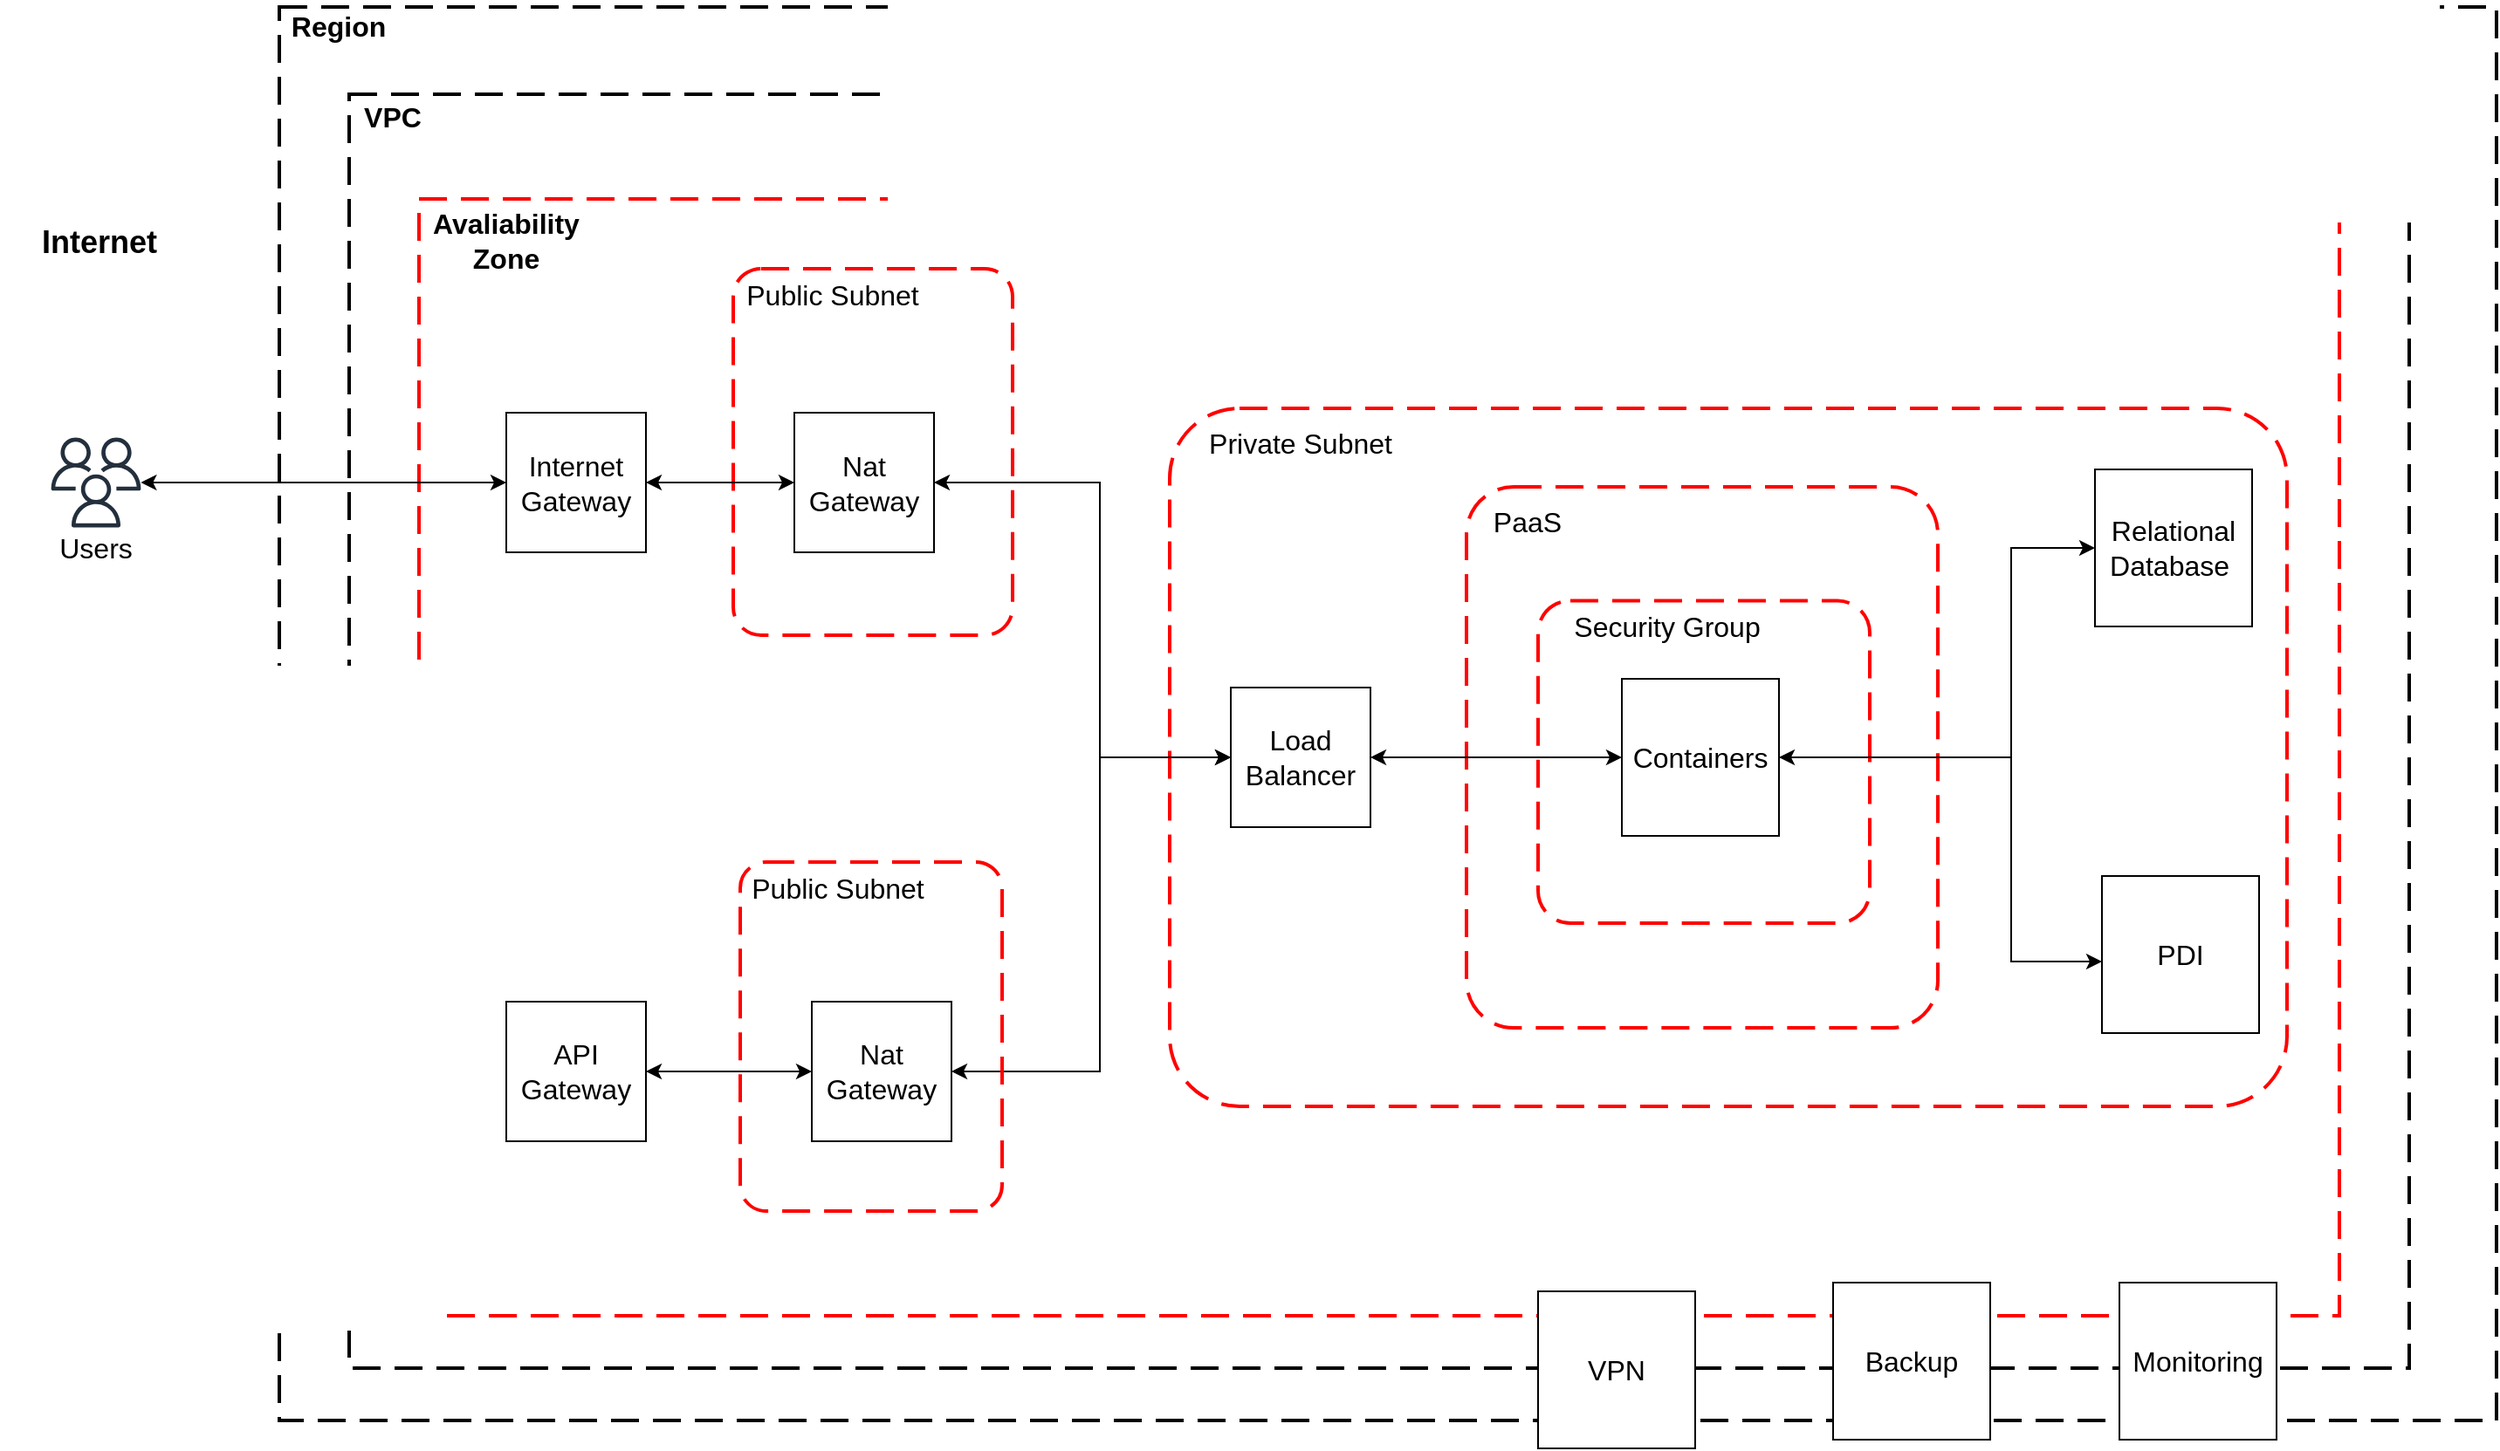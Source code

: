 <mxfile version="20.7.4" type="github" pages="4">
  <diagram id="Ht1M8jgEwFfnCIfOTk4-" name="Arq. Referencia1">
    <mxGraphModel dx="2503" dy="972" grid="0" gridSize="10" guides="1" tooltips="1" connect="1" arrows="1" fold="1" page="0" pageScale="1" pageWidth="827" pageHeight="1169" math="0" shadow="0">
      <root>
        <mxCell id="0" />
        <mxCell id="1" parent="0" />
        <mxCell id="IFJc4WPWvYGwcQhwDc2T-38" value="" style="rounded=0;arcSize=10;dashed=1;strokeColor=#000000;fillColor=none;gradientColor=none;dashPattern=8 4;strokeWidth=2;fontSize=16;" vertex="1" parent="1">
          <mxGeometry x="420" y="230" width="1270" height="810" as="geometry" />
        </mxCell>
        <mxCell id="IFJc4WPWvYGwcQhwDc2T-31" value="" style="rounded=0;arcSize=10;dashed=1;strokeColor=#000000;fillColor=none;gradientColor=none;dashPattern=8 4;strokeWidth=2;fontSize=16;" vertex="1" parent="1">
          <mxGeometry x="460" y="280" width="1180" height="730" as="geometry" />
        </mxCell>
        <mxCell id="IFJc4WPWvYGwcQhwDc2T-37" value="" style="rounded=0;arcSize=10;dashed=1;strokeColor=#ff0000;fillColor=none;gradientColor=none;dashPattern=8 4;strokeWidth=2;fontSize=16;" vertex="1" parent="1">
          <mxGeometry x="500" y="340" width="1100" height="640" as="geometry" />
        </mxCell>
        <mxCell id="IFJc4WPWvYGwcQhwDc2T-15" value="" style="rounded=1;arcSize=10;dashed=1;strokeColor=#ff0000;fillColor=none;gradientColor=none;dashPattern=8 4;strokeWidth=2;fontSize=16;" vertex="1" parent="1">
          <mxGeometry x="930" y="460" width="640" height="400" as="geometry" />
        </mxCell>
        <mxCell id="IFJc4WPWvYGwcQhwDc2T-13" value="" style="rounded=1;arcSize=10;dashed=1;strokeColor=#ff0000;fillColor=none;gradientColor=none;dashPattern=8 4;strokeWidth=2;fontSize=16;" vertex="1" parent="1">
          <mxGeometry x="1100" y="505" width="270" height="310" as="geometry" />
        </mxCell>
        <mxCell id="IFJc4WPWvYGwcQhwDc2T-8" value="" style="rounded=1;arcSize=10;dashed=1;strokeColor=#ff0000;fillColor=none;gradientColor=none;dashPattern=8 4;strokeWidth=2;fontSize=16;" vertex="1" parent="1">
          <mxGeometry x="1141" y="570.25" width="190" height="184.75" as="geometry" />
        </mxCell>
        <mxCell id="IFJc4WPWvYGwcQhwDc2T-3" value="Relational Database&amp;nbsp;" style="whiteSpace=wrap;html=1;aspect=fixed;fontSize=16;" vertex="1" parent="1">
          <mxGeometry x="1460" y="495" width="90" height="90" as="geometry" />
        </mxCell>
        <mxCell id="IFJc4WPWvYGwcQhwDc2T-4" value="PDI" style="whiteSpace=wrap;html=1;aspect=fixed;fontSize=16;" vertex="1" parent="1">
          <mxGeometry x="1464" y="728" width="90" height="90" as="geometry" />
        </mxCell>
        <mxCell id="IFJc4WPWvYGwcQhwDc2T-10" style="edgeStyle=orthogonalEdgeStyle;rounded=0;orthogonalLoop=1;jettySize=auto;html=1;entryX=0;entryY=0.5;entryDx=0;entryDy=0;fontSize=16;" edge="1" parent="1" source="IFJc4WPWvYGwcQhwDc2T-6" target="IFJc4WPWvYGwcQhwDc2T-3">
          <mxGeometry relative="1" as="geometry">
            <Array as="points">
              <mxPoint x="1412" y="660" />
              <mxPoint x="1412" y="540" />
            </Array>
          </mxGeometry>
        </mxCell>
        <mxCell id="IFJc4WPWvYGwcQhwDc2T-11" style="edgeStyle=orthogonalEdgeStyle;rounded=0;orthogonalLoop=1;jettySize=auto;html=1;fontSize=16;startArrow=classic;startFill=1;endArrow=classic;endFill=1;" edge="1" parent="1" source="IFJc4WPWvYGwcQhwDc2T-6" target="IFJc4WPWvYGwcQhwDc2T-4">
          <mxGeometry relative="1" as="geometry">
            <Array as="points">
              <mxPoint x="1412" y="660" />
              <mxPoint x="1412" y="777" />
            </Array>
          </mxGeometry>
        </mxCell>
        <mxCell id="IFJc4WPWvYGwcQhwDc2T-6" value="Containers" style="whiteSpace=wrap;html=1;aspect=fixed;fontSize=16;" vertex="1" parent="1">
          <mxGeometry x="1189" y="615" width="90" height="90" as="geometry" />
        </mxCell>
        <mxCell id="IFJc4WPWvYGwcQhwDc2T-20" style="edgeStyle=orthogonalEdgeStyle;rounded=0;orthogonalLoop=1;jettySize=auto;html=1;entryX=0;entryY=0.5;entryDx=0;entryDy=0;fontSize=16;startArrow=classic;startFill=1;" edge="1" parent="1" source="IFJc4WPWvYGwcQhwDc2T-7" target="IFJc4WPWvYGwcQhwDc2T-6">
          <mxGeometry relative="1" as="geometry" />
        </mxCell>
        <mxCell id="IFJc4WPWvYGwcQhwDc2T-26" style="edgeStyle=orthogonalEdgeStyle;rounded=0;orthogonalLoop=1;jettySize=auto;html=1;entryX=1;entryY=0.5;entryDx=0;entryDy=0;fontSize=16;startArrow=classic;startFill=1;endArrow=classic;endFill=1;" edge="1" parent="1" source="IFJc4WPWvYGwcQhwDc2T-7" target="IFJc4WPWvYGwcQhwDc2T-25">
          <mxGeometry relative="1" as="geometry">
            <Array as="points">
              <mxPoint x="890" y="660" />
              <mxPoint x="890" y="503" />
            </Array>
          </mxGeometry>
        </mxCell>
        <mxCell id="IFJc4WPWvYGwcQhwDc2T-42" style="edgeStyle=orthogonalEdgeStyle;rounded=0;orthogonalLoop=1;jettySize=auto;html=1;entryX=1;entryY=0.5;entryDx=0;entryDy=0;strokeWidth=1;fontSize=16;startArrow=classic;startFill=1;endArrow=classic;endFill=1;" edge="1" parent="1" source="IFJc4WPWvYGwcQhwDc2T-7" target="IFJc4WPWvYGwcQhwDc2T-19">
          <mxGeometry relative="1" as="geometry">
            <Array as="points">
              <mxPoint x="890" y="660" />
              <mxPoint x="890" y="840" />
            </Array>
          </mxGeometry>
        </mxCell>
        <mxCell id="IFJc4WPWvYGwcQhwDc2T-7" value="Load Balancer" style="whiteSpace=wrap;html=1;aspect=fixed;fontSize=16;" vertex="1" parent="1">
          <mxGeometry x="965" y="620" width="80" height="80" as="geometry" />
        </mxCell>
        <mxCell id="IFJc4WPWvYGwcQhwDc2T-9" value="Security Group" style="text;html=1;strokeColor=none;fillColor=none;align=center;verticalAlign=middle;whiteSpace=wrap;rounded=0;fontSize=16;" vertex="1" parent="1">
          <mxGeometry x="1160" y="570.25" width="110" height="30" as="geometry" />
        </mxCell>
        <mxCell id="IFJc4WPWvYGwcQhwDc2T-14" value="PaaS" style="text;html=1;strokeColor=none;fillColor=none;align=center;verticalAlign=middle;whiteSpace=wrap;rounded=0;fontSize=16;" vertex="1" parent="1">
          <mxGeometry x="1080" y="510.25" width="110" height="30" as="geometry" />
        </mxCell>
        <mxCell id="IFJc4WPWvYGwcQhwDc2T-16" value="Private Subnet" style="text;html=1;strokeColor=none;fillColor=none;align=center;verticalAlign=middle;whiteSpace=wrap;rounded=0;fontSize=16;" vertex="1" parent="1">
          <mxGeometry x="950" y="465" width="110" height="30" as="geometry" />
        </mxCell>
        <mxCell id="IFJc4WPWvYGwcQhwDc2T-17" value="" style="rounded=1;arcSize=10;dashed=1;strokeColor=#ff0000;fillColor=none;gradientColor=none;dashPattern=8 4;strokeWidth=2;fontSize=16;" vertex="1" parent="1">
          <mxGeometry x="684" y="720" width="150" height="200" as="geometry" />
        </mxCell>
        <mxCell id="IFJc4WPWvYGwcQhwDc2T-18" value="Public Subnet" style="text;html=1;strokeColor=none;fillColor=none;align=center;verticalAlign=middle;whiteSpace=wrap;rounded=0;fontSize=16;" vertex="1" parent="1">
          <mxGeometry x="685" y="720" width="110" height="30" as="geometry" />
        </mxCell>
        <mxCell id="IFJc4WPWvYGwcQhwDc2T-22" style="edgeStyle=orthogonalEdgeStyle;rounded=0;orthogonalLoop=1;jettySize=auto;html=1;fontSize=16;endArrow=classic;endFill=1;startArrow=classic;startFill=1;" edge="1" parent="1" source="IFJc4WPWvYGwcQhwDc2T-19" target="IFJc4WPWvYGwcQhwDc2T-21">
          <mxGeometry relative="1" as="geometry" />
        </mxCell>
        <mxCell id="IFJc4WPWvYGwcQhwDc2T-19" value="Nat Gateway" style="whiteSpace=wrap;html=1;aspect=fixed;fontSize=16;" vertex="1" parent="1">
          <mxGeometry x="725" y="800" width="80" height="80" as="geometry" />
        </mxCell>
        <mxCell id="IFJc4WPWvYGwcQhwDc2T-21" value="API Gateway" style="whiteSpace=wrap;html=1;aspect=fixed;fontSize=16;" vertex="1" parent="1">
          <mxGeometry x="550" y="800" width="80" height="80" as="geometry" />
        </mxCell>
        <mxCell id="IFJc4WPWvYGwcQhwDc2T-23" value="" style="rounded=1;arcSize=10;dashed=1;strokeColor=#ff0000;fillColor=none;gradientColor=none;dashPattern=8 4;strokeWidth=2;fontSize=16;" vertex="1" parent="1">
          <mxGeometry x="680" y="380" width="160" height="210" as="geometry" />
        </mxCell>
        <mxCell id="IFJc4WPWvYGwcQhwDc2T-24" value="Public Subnet" style="text;html=1;strokeColor=none;fillColor=none;align=center;verticalAlign=middle;whiteSpace=wrap;rounded=0;fontSize=16;" vertex="1" parent="1">
          <mxGeometry x="682" y="380" width="110" height="30" as="geometry" />
        </mxCell>
        <mxCell id="IFJc4WPWvYGwcQhwDc2T-25" value="Nat Gateway" style="whiteSpace=wrap;html=1;aspect=fixed;fontSize=16;" vertex="1" parent="1">
          <mxGeometry x="715" y="462.5" width="80" height="80" as="geometry" />
        </mxCell>
        <mxCell id="IFJc4WPWvYGwcQhwDc2T-41" style="edgeStyle=orthogonalEdgeStyle;rounded=0;orthogonalLoop=1;jettySize=auto;html=1;strokeWidth=1;fontSize=16;startArrow=classic;startFill=1;endArrow=classic;endFill=1;" edge="1" parent="1" source="IFJc4WPWvYGwcQhwDc2T-30" target="IFJc4WPWvYGwcQhwDc2T-25">
          <mxGeometry relative="1" as="geometry" />
        </mxCell>
        <mxCell id="IFJc4WPWvYGwcQhwDc2T-44" style="edgeStyle=orthogonalEdgeStyle;rounded=0;orthogonalLoop=1;jettySize=auto;html=1;strokeWidth=1;fontSize=18;startArrow=classic;startFill=1;endArrow=classic;endFill=1;" edge="1" parent="1" source="IFJc4WPWvYGwcQhwDc2T-30" target="IFJc4WPWvYGwcQhwDc2T-33">
          <mxGeometry relative="1" as="geometry" />
        </mxCell>
        <mxCell id="IFJc4WPWvYGwcQhwDc2T-30" value="Internet Gateway" style="whiteSpace=wrap;html=1;aspect=fixed;fontSize=16;" vertex="1" parent="1">
          <mxGeometry x="550" y="462.5" width="80" height="80" as="geometry" />
        </mxCell>
        <mxCell id="IFJc4WPWvYGwcQhwDc2T-32" value="&lt;b&gt;VPC&lt;/b&gt;" style="text;html=1;strokeColor=none;fillColor=none;align=center;verticalAlign=middle;whiteSpace=wrap;rounded=0;fontSize=16;" vertex="1" parent="1">
          <mxGeometry x="430" y="278" width="110" height="30" as="geometry" />
        </mxCell>
        <mxCell id="IFJc4WPWvYGwcQhwDc2T-36" value="&lt;font style=&quot;font-size: 18px;&quot;&gt;&lt;b&gt;Internet&lt;/b&gt;&lt;/font&gt;" style="text;html=1;strokeColor=none;fillColor=none;align=center;verticalAlign=middle;whiteSpace=wrap;rounded=0;fontSize=16;" vertex="1" parent="1">
          <mxGeometry x="262" y="350" width="110" height="30" as="geometry" />
        </mxCell>
        <mxCell id="IFJc4WPWvYGwcQhwDc2T-39" value="&lt;b&gt;Region&lt;/b&gt;" style="text;html=1;strokeColor=none;fillColor=none;align=center;verticalAlign=middle;whiteSpace=wrap;rounded=0;fontSize=16;" vertex="1" parent="1">
          <mxGeometry x="399" y="226" width="110" height="30" as="geometry" />
        </mxCell>
        <mxCell id="IFJc4WPWvYGwcQhwDc2T-40" value="&lt;b&gt;Avaliability Zone&lt;/b&gt;" style="text;html=1;strokeColor=none;fillColor=none;align=center;verticalAlign=middle;whiteSpace=wrap;rounded=0;fontSize=16;" vertex="1" parent="1">
          <mxGeometry x="495" y="349" width="110" height="30" as="geometry" />
        </mxCell>
        <mxCell id="IFJc4WPWvYGwcQhwDc2T-33" value="" style="sketch=0;outlineConnect=0;fontColor=#232F3E;gradientColor=none;fillColor=#232F3D;strokeColor=none;dashed=0;verticalLabelPosition=bottom;verticalAlign=top;align=center;html=1;fontSize=12;fontStyle=0;aspect=fixed;pointerEvents=1;shape=mxgraph.aws4.users;" vertex="1" parent="1">
          <mxGeometry x="289.31" y="476.81" width="51.38" height="51.38" as="geometry" />
        </mxCell>
        <mxCell id="IFJc4WPWvYGwcQhwDc2T-34" value="Users" style="text;html=1;strokeColor=none;fillColor=none;align=center;verticalAlign=middle;whiteSpace=wrap;rounded=0;fontSize=16;" vertex="1" parent="1">
          <mxGeometry x="260" y="525" width="110" height="30" as="geometry" />
        </mxCell>
        <mxCell id="IFJc4WPWvYGwcQhwDc2T-47" value="Monitoring" style="whiteSpace=wrap;html=1;aspect=fixed;fontSize=16;" vertex="1" parent="1">
          <mxGeometry x="1474" y="961" width="90" height="90" as="geometry" />
        </mxCell>
        <mxCell id="IFJc4WPWvYGwcQhwDc2T-48" value="Backup" style="whiteSpace=wrap;html=1;aspect=fixed;fontSize=16;" vertex="1" parent="1">
          <mxGeometry x="1310" y="961" width="90" height="90" as="geometry" />
        </mxCell>
        <mxCell id="IFJc4WPWvYGwcQhwDc2T-49" value="VPN" style="whiteSpace=wrap;html=1;aspect=fixed;fontSize=16;" vertex="1" parent="1">
          <mxGeometry x="1141" y="966" width="90" height="90" as="geometry" />
        </mxCell>
      </root>
    </mxGraphModel>
  </diagram>
  <diagram id="a3oDbnNMBUuyd1_gnCmN" name="HS-Peering">
    <mxGraphModel dx="1102" dy="583" grid="0" gridSize="10" guides="1" tooltips="1" connect="1" arrows="1" fold="1" page="0" pageScale="1" pageWidth="827" pageHeight="1169" math="0" shadow="0">
      <root>
        <mxCell id="0" />
        <mxCell id="1" parent="0" />
        <mxCell id="tDrJDRG3txaLOXRrXKs_-23" value="On-Premise" style="sketch=0;outlineConnect=0;gradientColor=none;html=1;whiteSpace=wrap;fontSize=12;fontStyle=0;shape=mxgraph.aws4.group;grIcon=mxgraph.aws4.group_on_premise;strokeColor=#858B94;fillColor=none;verticalAlign=top;align=left;spacingLeft=30;fontColor=#858B94;dashed=0;rounded=0;" vertex="1" parent="1">
          <mxGeometry x="1111" y="295" width="136" height="117" as="geometry" />
        </mxCell>
        <mxCell id="tDrJDRG3txaLOXRrXKs_-32" style="edgeStyle=orthogonalEdgeStyle;rounded=0;orthogonalLoop=1;jettySize=auto;html=1;entryX=0;entryY=0.5;entryDx=0;entryDy=0;strokeWidth=1;fontSize=18;startArrow=none;startFill=1;endArrow=classic;endFill=1;" edge="1" parent="1" source="tDrJDRG3txaLOXRrXKs_-34" target="tDrJDRG3txaLOXRrXKs_-19">
          <mxGeometry relative="1" as="geometry">
            <Array as="points">
              <mxPoint x="713" y="179" />
              <mxPoint x="713" y="354" />
            </Array>
          </mxGeometry>
        </mxCell>
        <mxCell id="tDrJDRG3txaLOXRrXKs_-2" value="AWS Account X" style="points=[[0,0],[0.25,0],[0.5,0],[0.75,0],[1,0],[1,0.25],[1,0.5],[1,0.75],[1,1],[0.75,1],[0.5,1],[0.25,1],[0,1],[0,0.75],[0,0.5],[0,0.25]];outlineConnect=0;gradientColor=none;html=1;whiteSpace=wrap;fontSize=12;fontStyle=0;container=1;pointerEvents=0;collapsible=0;recursiveResize=0;shape=mxgraph.aws4.group;grIcon=mxgraph.aws4.group_account;strokeColor=#CD2264;fillColor=none;verticalAlign=top;align=left;spacingLeft=30;fontColor=#CD2264;dashed=0;rounded=0;" vertex="1" parent="1">
          <mxGeometry x="431" y="114" width="130" height="130" as="geometry" />
        </mxCell>
        <mxCell id="tDrJDRG3txaLOXRrXKs_-21" value="" style="outlineConnect=0;dashed=0;verticalLabelPosition=bottom;verticalAlign=top;align=center;html=1;shape=mxgraph.aws3.virtual_private_cloud;fillColor=#F58534;gradientColor=none;rounded=0;strokeColor=#000000;fontSize=18;" vertex="1" parent="tDrJDRG3txaLOXRrXKs_-2">
          <mxGeometry x="29" y="47" width="79.5" height="54" as="geometry" />
        </mxCell>
        <mxCell id="tDrJDRG3txaLOXRrXKs_-10" value="VPN" style="sketch=0;outlineConnect=0;fontColor=#232F3E;gradientColor=none;fillColor=#4D27AA;strokeColor=none;dashed=0;verticalLabelPosition=bottom;verticalAlign=top;align=center;html=1;fontSize=12;fontStyle=0;aspect=fixed;pointerEvents=1;shape=mxgraph.aws4.vpn_gateway;rounded=0;" vertex="1" parent="1">
          <mxGeometry x="1155" y="337" width="48" height="48" as="geometry" />
        </mxCell>
        <mxCell id="tDrJDRG3txaLOXRrXKs_-24" style="edgeStyle=orthogonalEdgeStyle;rounded=0;orthogonalLoop=1;jettySize=auto;html=1;strokeWidth=1;fontSize=18;startArrow=classic;startFill=1;endArrow=classic;endFill=1;" edge="1" parent="1" source="tDrJDRG3txaLOXRrXKs_-19" target="tDrJDRG3txaLOXRrXKs_-23">
          <mxGeometry relative="1" as="geometry" />
        </mxCell>
        <mxCell id="tDrJDRG3txaLOXRrXKs_-19" value="Transversal" style="points=[[0,0],[0.25,0],[0.5,0],[0.75,0],[1,0],[1,0.25],[1,0.5],[1,0.75],[1,1],[0.75,1],[0.5,1],[0.25,1],[0,1],[0,0.75],[0,0.5],[0,0.25]];outlineConnect=0;gradientColor=none;html=1;whiteSpace=wrap;fontSize=12;fontStyle=0;container=1;pointerEvents=0;collapsible=0;recursiveResize=0;shape=mxgraph.aws4.group;grIcon=mxgraph.aws4.group_account;strokeColor=#CD2264;fillColor=none;verticalAlign=top;align=left;spacingLeft=30;fontColor=#CD2264;dashed=0;rounded=0;" vertex="1" parent="1">
          <mxGeometry x="841" y="194" width="153" height="319" as="geometry" />
        </mxCell>
        <mxCell id="tDrJDRG3txaLOXRrXKs_-11" value="" style="outlineConnect=0;dashed=0;verticalLabelPosition=bottom;verticalAlign=top;align=center;html=1;shape=mxgraph.aws3.virtual_private_cloud;fillColor=#F58534;gradientColor=none;rounded=0;strokeColor=#000000;fontSize=18;" vertex="1" parent="tDrJDRG3txaLOXRrXKs_-19">
          <mxGeometry x="36.75" y="84" width="79.5" height="54" as="geometry" />
        </mxCell>
        <mxCell id="tDrJDRG3txaLOXRrXKs_-9" value="VPN GTW" style="sketch=0;outlineConnect=0;fontColor=#232F3E;gradientColor=none;fillColor=#4D27AA;strokeColor=none;dashed=0;verticalLabelPosition=bottom;verticalAlign=top;align=center;html=1;fontSize=12;fontStyle=0;aspect=fixed;pointerEvents=1;shape=mxgraph.aws4.vpn_connection;rounded=0;" vertex="1" parent="tDrJDRG3txaLOXRrXKs_-19">
          <mxGeometry x="49.13" y="177" width="54.74" height="61" as="geometry" />
        </mxCell>
        <mxCell id="tDrJDRG3txaLOXRrXKs_-33" style="edgeStyle=orthogonalEdgeStyle;rounded=0;orthogonalLoop=1;jettySize=auto;html=1;entryX=0;entryY=0.5;entryDx=0;entryDy=0;strokeWidth=1;fontSize=18;startArrow=classic;startFill=1;endArrow=classic;endFill=1;" edge="1" parent="1" source="tDrJDRG3txaLOXRrXKs_-25" target="tDrJDRG3txaLOXRrXKs_-19">
          <mxGeometry relative="1" as="geometry" />
        </mxCell>
        <mxCell id="tDrJDRG3txaLOXRrXKs_-25" value="AWS Account Y" style="points=[[0,0],[0.25,0],[0.5,0],[0.75,0],[1,0],[1,0.25],[1,0.5],[1,0.75],[1,1],[0.75,1],[0.5,1],[0.25,1],[0,1],[0,0.75],[0,0.5],[0,0.25]];outlineConnect=0;gradientColor=none;html=1;whiteSpace=wrap;fontSize=12;fontStyle=0;container=1;pointerEvents=0;collapsible=0;recursiveResize=0;shape=mxgraph.aws4.group;grIcon=mxgraph.aws4.group_account;strokeColor=#CD2264;fillColor=none;verticalAlign=top;align=left;spacingLeft=30;fontColor=#CD2264;dashed=0;rounded=0;" vertex="1" parent="1">
          <mxGeometry x="431" y="288.5" width="130" height="130" as="geometry" />
        </mxCell>
        <mxCell id="tDrJDRG3txaLOXRrXKs_-26" value="" style="outlineConnect=0;dashed=0;verticalLabelPosition=bottom;verticalAlign=top;align=center;html=1;shape=mxgraph.aws3.virtual_private_cloud;fillColor=#F58534;gradientColor=none;rounded=0;strokeColor=#000000;fontSize=18;" vertex="1" parent="tDrJDRG3txaLOXRrXKs_-25">
          <mxGeometry x="29" y="47" width="79.5" height="54" as="geometry" />
        </mxCell>
        <mxCell id="tDrJDRG3txaLOXRrXKs_-31" style="edgeStyle=orthogonalEdgeStyle;rounded=0;orthogonalLoop=1;jettySize=auto;html=1;entryX=0;entryY=0.5;entryDx=0;entryDy=0;strokeWidth=1;fontSize=18;startArrow=none;startFill=1;endArrow=classic;endFill=1;" edge="1" parent="1" source="tDrJDRG3txaLOXRrXKs_-36" target="tDrJDRG3txaLOXRrXKs_-19">
          <mxGeometry relative="1" as="geometry">
            <Array as="points">
              <mxPoint x="713" y="525" />
              <mxPoint x="713" y="353" />
            </Array>
          </mxGeometry>
        </mxCell>
        <mxCell id="tDrJDRG3txaLOXRrXKs_-27" value="AWS Account Z" style="points=[[0,0],[0.25,0],[0.5,0],[0.75,0],[1,0],[1,0.25],[1,0.5],[1,0.75],[1,1],[0.75,1],[0.5,1],[0.25,1],[0,1],[0,0.75],[0,0.5],[0,0.25]];outlineConnect=0;gradientColor=none;html=1;whiteSpace=wrap;fontSize=12;fontStyle=0;container=1;pointerEvents=0;collapsible=0;recursiveResize=0;shape=mxgraph.aws4.group;grIcon=mxgraph.aws4.group_account;strokeColor=#CD2264;fillColor=none;verticalAlign=top;align=left;spacingLeft=30;fontColor=#CD2264;dashed=0;rounded=0;" vertex="1" parent="1">
          <mxGeometry x="431" y="460" width="130" height="130" as="geometry" />
        </mxCell>
        <mxCell id="tDrJDRG3txaLOXRrXKs_-28" value="" style="outlineConnect=0;dashed=0;verticalLabelPosition=bottom;verticalAlign=top;align=center;html=1;shape=mxgraph.aws3.virtual_private_cloud;fillColor=#F58534;gradientColor=none;rounded=0;strokeColor=#000000;fontSize=18;" vertex="1" parent="tDrJDRG3txaLOXRrXKs_-27">
          <mxGeometry x="29" y="47" width="79.5" height="54" as="geometry" />
        </mxCell>
        <mxCell id="tDrJDRG3txaLOXRrXKs_-34" value="Peering" style="sketch=0;outlineConnect=0;fontColor=#232F3E;gradientColor=none;strokeColor=#232F3E;fillColor=#ffffff;dashed=0;verticalLabelPosition=bottom;verticalAlign=top;align=center;html=1;fontSize=12;fontStyle=0;aspect=fixed;shape=mxgraph.aws4.resourceIcon;resIcon=mxgraph.aws4.peering;rounded=0;" vertex="1" parent="1">
          <mxGeometry x="623" y="149" width="60" height="60" as="geometry" />
        </mxCell>
        <mxCell id="tDrJDRG3txaLOXRrXKs_-35" value="" style="edgeStyle=orthogonalEdgeStyle;rounded=0;orthogonalLoop=1;jettySize=auto;html=1;entryX=0;entryY=0.5;entryDx=0;entryDy=0;strokeWidth=1;fontSize=18;startArrow=classic;startFill=1;endArrow=none;endFill=1;" edge="1" parent="1" source="tDrJDRG3txaLOXRrXKs_-2" target="tDrJDRG3txaLOXRrXKs_-34">
          <mxGeometry relative="1" as="geometry">
            <mxPoint x="561" y="179" as="sourcePoint" />
            <mxPoint x="688" y="353.5" as="targetPoint" />
          </mxGeometry>
        </mxCell>
        <mxCell id="tDrJDRG3txaLOXRrXKs_-36" value="Peering" style="sketch=0;outlineConnect=0;fontColor=#232F3E;gradientColor=none;strokeColor=#232F3E;fillColor=#ffffff;dashed=0;verticalLabelPosition=bottom;verticalAlign=top;align=center;html=1;fontSize=12;fontStyle=0;aspect=fixed;shape=mxgraph.aws4.resourceIcon;resIcon=mxgraph.aws4.peering;rounded=0;" vertex="1" parent="1">
          <mxGeometry x="625" y="495" width="60" height="60" as="geometry" />
        </mxCell>
        <mxCell id="tDrJDRG3txaLOXRrXKs_-37" value="" style="edgeStyle=orthogonalEdgeStyle;rounded=0;orthogonalLoop=1;jettySize=auto;html=1;entryX=0;entryY=0.5;entryDx=0;entryDy=0;strokeWidth=1;fontSize=18;startArrow=classic;startFill=1;endArrow=none;endFill=1;" edge="1" parent="1" source="tDrJDRG3txaLOXRrXKs_-27" target="tDrJDRG3txaLOXRrXKs_-36">
          <mxGeometry relative="1" as="geometry">
            <mxPoint x="561" y="525" as="sourcePoint" />
            <mxPoint x="688" y="353.5" as="targetPoint" />
          </mxGeometry>
        </mxCell>
        <mxCell id="tDrJDRG3txaLOXRrXKs_-38" value="Peering" style="sketch=0;outlineConnect=0;fontColor=#232F3E;gradientColor=none;strokeColor=#232F3E;fillColor=#ffffff;dashed=0;verticalLabelPosition=bottom;verticalAlign=top;align=center;html=1;fontSize=12;fontStyle=0;aspect=fixed;shape=mxgraph.aws4.resourceIcon;resIcon=mxgraph.aws4.peering;rounded=0;" vertex="1" parent="1">
          <mxGeometry x="625" y="323.5" width="60" height="60" as="geometry" />
        </mxCell>
      </root>
    </mxGraphModel>
  </diagram>
  <diagram id="kDKCIEpyb3nQpcHhAW1b" name="HS-TG">
    <mxGraphModel dx="1030" dy="555" grid="0" gridSize="10" guides="1" tooltips="1" connect="1" arrows="1" fold="1" page="0" pageScale="1" pageWidth="827" pageHeight="1169" math="0" shadow="0">
      <root>
        <mxCell id="0" />
        <mxCell id="1" parent="0" />
        <mxCell id="_jiGFjHqL_uqmv5hBS_T-1" value="On-Premise" style="sketch=0;outlineConnect=0;gradientColor=none;html=1;whiteSpace=wrap;fontSize=12;fontStyle=0;shape=mxgraph.aws4.group;grIcon=mxgraph.aws4.group_on_premise;strokeColor=#858B94;fillColor=none;verticalAlign=top;align=left;spacingLeft=30;fontColor=#858B94;dashed=0;rounded=0;" vertex="1" parent="1">
          <mxGeometry x="1111" y="295" width="136" height="117" as="geometry" />
        </mxCell>
        <mxCell id="_jiGFjHqL_uqmv5hBS_T-21" style="edgeStyle=orthogonalEdgeStyle;rounded=0;orthogonalLoop=1;jettySize=auto;html=1;strokeWidth=1;fontSize=18;startArrow=classic;startFill=1;endArrow=classic;endFill=1;" edge="1" parent="1" source="_jiGFjHqL_uqmv5hBS_T-3" target="_jiGFjHqL_uqmv5hBS_T-7">
          <mxGeometry relative="1" as="geometry" />
        </mxCell>
        <mxCell id="_jiGFjHqL_uqmv5hBS_T-3" value="AWS Account X" style="points=[[0,0],[0.25,0],[0.5,0],[0.75,0],[1,0],[1,0.25],[1,0.5],[1,0.75],[1,1],[0.75,1],[0.5,1],[0.25,1],[0,1],[0,0.75],[0,0.5],[0,0.25]];outlineConnect=0;gradientColor=none;html=1;whiteSpace=wrap;fontSize=12;fontStyle=0;container=1;pointerEvents=0;collapsible=0;recursiveResize=0;shape=mxgraph.aws4.group;grIcon=mxgraph.aws4.group_account;strokeColor=#CD2264;fillColor=none;verticalAlign=top;align=left;spacingLeft=30;fontColor=#CD2264;dashed=0;rounded=0;" vertex="1" parent="1">
          <mxGeometry x="431" y="114" width="130" height="130" as="geometry" />
        </mxCell>
        <mxCell id="_jiGFjHqL_uqmv5hBS_T-4" value="" style="outlineConnect=0;dashed=0;verticalLabelPosition=bottom;verticalAlign=top;align=center;html=1;shape=mxgraph.aws3.virtual_private_cloud;fillColor=#F58534;gradientColor=none;rounded=0;strokeColor=#000000;fontSize=18;" vertex="1" parent="_jiGFjHqL_uqmv5hBS_T-3">
          <mxGeometry x="29" y="47" width="79.5" height="54" as="geometry" />
        </mxCell>
        <mxCell id="_jiGFjHqL_uqmv5hBS_T-5" value="VPN" style="sketch=0;outlineConnect=0;fontColor=#232F3E;gradientColor=none;fillColor=#4D27AA;strokeColor=none;dashed=0;verticalLabelPosition=bottom;verticalAlign=top;align=center;html=1;fontSize=12;fontStyle=0;aspect=fixed;pointerEvents=1;shape=mxgraph.aws4.vpn_gateway;rounded=0;" vertex="1" parent="1">
          <mxGeometry x="1155" y="337" width="48" height="48" as="geometry" />
        </mxCell>
        <mxCell id="_jiGFjHqL_uqmv5hBS_T-6" style="edgeStyle=orthogonalEdgeStyle;rounded=0;orthogonalLoop=1;jettySize=auto;html=1;strokeWidth=1;fontSize=18;startArrow=classic;startFill=1;endArrow=classic;endFill=1;" edge="1" parent="1" source="_jiGFjHqL_uqmv5hBS_T-7" target="_jiGFjHqL_uqmv5hBS_T-1">
          <mxGeometry relative="1" as="geometry" />
        </mxCell>
        <mxCell id="_jiGFjHqL_uqmv5hBS_T-7" value="Transversal" style="points=[[0,0],[0.25,0],[0.5,0],[0.75,0],[1,0],[1,0.25],[1,0.5],[1,0.75],[1,1],[0.75,1],[0.5,1],[0.25,1],[0,1],[0,0.75],[0,0.5],[0,0.25]];outlineConnect=0;gradientColor=none;html=1;whiteSpace=wrap;fontSize=12;fontStyle=0;container=1;pointerEvents=0;collapsible=0;recursiveResize=0;shape=mxgraph.aws4.group;grIcon=mxgraph.aws4.group_account;strokeColor=#CD2264;fillColor=none;verticalAlign=top;align=left;spacingLeft=30;fontColor=#CD2264;dashed=0;rounded=0;" vertex="1" parent="1">
          <mxGeometry x="821" y="194" width="153" height="319" as="geometry" />
        </mxCell>
        <mxCell id="_jiGFjHqL_uqmv5hBS_T-8" value="VPN GTW" style="sketch=0;outlineConnect=0;fontColor=#232F3E;gradientColor=none;fillColor=#4D27AA;strokeColor=none;dashed=0;verticalLabelPosition=bottom;verticalAlign=top;align=center;html=1;fontSize=12;fontStyle=0;aspect=fixed;pointerEvents=1;shape=mxgraph.aws4.vpn_connection;rounded=0;" vertex="1" parent="_jiGFjHqL_uqmv5hBS_T-7">
          <mxGeometry x="48.5" y="141" width="54.74" height="61" as="geometry" />
        </mxCell>
        <mxCell id="CEJ_G5VJPomlgNkFXXgM-1" value="Transit Gateway" style="sketch=0;points=[[0,0,0],[0.25,0,0],[0.5,0,0],[0.75,0,0],[1,0,0],[0,1,0],[0.25,1,0],[0.5,1,0],[0.75,1,0],[1,1,0],[0,0.25,0],[0,0.5,0],[0,0.75,0],[1,0.25,0],[1,0.5,0],[1,0.75,0]];outlineConnect=0;fontColor=#232F3E;gradientColor=#945DF2;gradientDirection=north;fillColor=#5A30B5;strokeColor=#ffffff;dashed=0;verticalLabelPosition=bottom;verticalAlign=top;align=center;html=1;fontSize=12;fontStyle=0;aspect=fixed;shape=mxgraph.aws4.resourceIcon;resIcon=mxgraph.aws4.transit_gateway;rounded=0;" vertex="1" parent="_jiGFjHqL_uqmv5hBS_T-7">
          <mxGeometry x="48.5" y="47" width="56" height="56" as="geometry" />
        </mxCell>
        <mxCell id="_jiGFjHqL_uqmv5hBS_T-9" value="" style="outlineConnect=0;dashed=0;verticalLabelPosition=bottom;verticalAlign=top;align=center;html=1;shape=mxgraph.aws3.virtual_private_cloud;fillColor=#F58534;gradientColor=none;rounded=0;strokeColor=#000000;fontSize=18;" vertex="1" parent="_jiGFjHqL_uqmv5hBS_T-7">
          <mxGeometry x="40.0" y="243" width="79.5" height="54" as="geometry" />
        </mxCell>
        <mxCell id="_jiGFjHqL_uqmv5hBS_T-22" style="edgeStyle=orthogonalEdgeStyle;rounded=0;orthogonalLoop=1;jettySize=auto;html=1;entryX=0;entryY=0.5;entryDx=0;entryDy=0;strokeWidth=1;fontSize=18;startArrow=classic;startFill=1;endArrow=classic;endFill=1;" edge="1" parent="1" source="_jiGFjHqL_uqmv5hBS_T-11" target="_jiGFjHqL_uqmv5hBS_T-7">
          <mxGeometry relative="1" as="geometry" />
        </mxCell>
        <mxCell id="_jiGFjHqL_uqmv5hBS_T-11" value="AWS Account Y" style="points=[[0,0],[0.25,0],[0.5,0],[0.75,0],[1,0],[1,0.25],[1,0.5],[1,0.75],[1,1],[0.75,1],[0.5,1],[0.25,1],[0,1],[0,0.75],[0,0.5],[0,0.25]];outlineConnect=0;gradientColor=none;html=1;whiteSpace=wrap;fontSize=12;fontStyle=0;container=1;pointerEvents=0;collapsible=0;recursiveResize=0;shape=mxgraph.aws4.group;grIcon=mxgraph.aws4.group_account;strokeColor=#CD2264;fillColor=none;verticalAlign=top;align=left;spacingLeft=30;fontColor=#CD2264;dashed=0;rounded=0;" vertex="1" parent="1">
          <mxGeometry x="431" y="288.5" width="130" height="130" as="geometry" />
        </mxCell>
        <mxCell id="_jiGFjHqL_uqmv5hBS_T-12" value="" style="outlineConnect=0;dashed=0;verticalLabelPosition=bottom;verticalAlign=top;align=center;html=1;shape=mxgraph.aws3.virtual_private_cloud;fillColor=#F58534;gradientColor=none;rounded=0;strokeColor=#000000;fontSize=18;" vertex="1" parent="_jiGFjHqL_uqmv5hBS_T-11">
          <mxGeometry x="29" y="47" width="79.5" height="54" as="geometry" />
        </mxCell>
        <mxCell id="_jiGFjHqL_uqmv5hBS_T-23" style="edgeStyle=orthogonalEdgeStyle;rounded=0;orthogonalLoop=1;jettySize=auto;html=1;entryX=0;entryY=0.5;entryDx=0;entryDy=0;strokeWidth=1;fontSize=18;startArrow=classic;startFill=1;endArrow=classic;endFill=1;" edge="1" parent="1" source="_jiGFjHqL_uqmv5hBS_T-14" target="_jiGFjHqL_uqmv5hBS_T-7">
          <mxGeometry relative="1" as="geometry" />
        </mxCell>
        <mxCell id="_jiGFjHqL_uqmv5hBS_T-14" value="AWS Account Z" style="points=[[0,0],[0.25,0],[0.5,0],[0.75,0],[1,0],[1,0.25],[1,0.5],[1,0.75],[1,1],[0.75,1],[0.5,1],[0.25,1],[0,1],[0,0.75],[0,0.5],[0,0.25]];outlineConnect=0;gradientColor=none;html=1;whiteSpace=wrap;fontSize=12;fontStyle=0;container=1;pointerEvents=0;collapsible=0;recursiveResize=0;shape=mxgraph.aws4.group;grIcon=mxgraph.aws4.group_account;strokeColor=#CD2264;fillColor=none;verticalAlign=top;align=left;spacingLeft=30;fontColor=#CD2264;dashed=0;rounded=0;" vertex="1" parent="1">
          <mxGeometry x="431" y="460" width="130" height="130" as="geometry" />
        </mxCell>
        <mxCell id="_jiGFjHqL_uqmv5hBS_T-15" value="" style="outlineConnect=0;dashed=0;verticalLabelPosition=bottom;verticalAlign=top;align=center;html=1;shape=mxgraph.aws3.virtual_private_cloud;fillColor=#F58534;gradientColor=none;rounded=0;strokeColor=#000000;fontSize=18;" vertex="1" parent="_jiGFjHqL_uqmv5hBS_T-14">
          <mxGeometry x="29" y="47" width="79.5" height="54" as="geometry" />
        </mxCell>
      </root>
    </mxGraphModel>
  </diagram>
  <diagram id="gDtPtqHbMnqZI7t34cPZ" name="PRD-PRE">
    <mxGraphModel dx="1746" dy="833" grid="0" gridSize="10" guides="1" tooltips="1" connect="1" arrows="1" fold="1" page="0" pageScale="1" pageWidth="827" pageHeight="1169" math="0" shadow="0">
      <root>
        <mxCell id="0" />
        <mxCell id="1" parent="0" />
        <mxCell id="omce9Ytwi_AZHzufStOf-1" value="On-Premise" style="sketch=0;outlineConnect=0;gradientColor=none;html=1;whiteSpace=wrap;fontSize=12;fontStyle=0;shape=mxgraph.aws4.group;grIcon=mxgraph.aws4.group_on_premise;strokeColor=#858B94;fillColor=none;verticalAlign=top;align=left;spacingLeft=30;fontColor=#858B94;dashed=0;rounded=0;" vertex="1" parent="1">
          <mxGeometry x="930" y="295" width="136" height="117" as="geometry" />
        </mxCell>
        <mxCell id="omce9Ytwi_AZHzufStOf-2" style="edgeStyle=orthogonalEdgeStyle;rounded=0;orthogonalLoop=1;jettySize=auto;html=1;strokeWidth=1;fontSize=18;startArrow=classic;startFill=1;endArrow=classic;endFill=1;" edge="1" parent="1" source="omce9Ytwi_AZHzufStOf-3" target="omce9Ytwi_AZHzufStOf-7">
          <mxGeometry relative="1" as="geometry">
            <Array as="points">
              <mxPoint x="610" y="179" />
              <mxPoint x="610" y="354" />
            </Array>
          </mxGeometry>
        </mxCell>
        <mxCell id="omce9Ytwi_AZHzufStOf-3" value="AWS Account X" style="points=[[0,0],[0.25,0],[0.5,0],[0.75,0],[1,0],[1,0.25],[1,0.5],[1,0.75],[1,1],[0.75,1],[0.5,1],[0.25,1],[0,1],[0,0.75],[0,0.5],[0,0.25]];outlineConnect=0;gradientColor=none;html=1;whiteSpace=wrap;fontSize=12;fontStyle=0;container=1;pointerEvents=0;collapsible=0;recursiveResize=0;shape=mxgraph.aws4.group;grIcon=mxgraph.aws4.group_account;strokeColor=#CD2264;fillColor=none;verticalAlign=top;align=left;spacingLeft=30;fontColor=#CD2264;dashed=0;rounded=0;" vertex="1" parent="1">
          <mxGeometry x="431" y="114" width="130" height="130" as="geometry" />
        </mxCell>
        <mxCell id="omce9Ytwi_AZHzufStOf-4" value="" style="outlineConnect=0;dashed=0;verticalLabelPosition=bottom;verticalAlign=top;align=center;html=1;shape=mxgraph.aws3.virtual_private_cloud;fillColor=#F58534;gradientColor=none;rounded=0;strokeColor=#000000;fontSize=18;" vertex="1" parent="omce9Ytwi_AZHzufStOf-3">
          <mxGeometry x="29" y="47" width="79.5" height="54" as="geometry" />
        </mxCell>
        <mxCell id="omce9Ytwi_AZHzufStOf-5" value="VPN" style="sketch=0;outlineConnect=0;fontColor=#232F3E;gradientColor=none;fillColor=#4D27AA;strokeColor=none;dashed=0;verticalLabelPosition=bottom;verticalAlign=top;align=center;html=1;fontSize=12;fontStyle=0;aspect=fixed;pointerEvents=1;shape=mxgraph.aws4.vpn_gateway;rounded=0;" vertex="1" parent="1">
          <mxGeometry x="974" y="334" width="48" height="48" as="geometry" />
        </mxCell>
        <mxCell id="omce9Ytwi_AZHzufStOf-6" style="edgeStyle=orthogonalEdgeStyle;rounded=0;orthogonalLoop=1;jettySize=auto;html=1;strokeWidth=1;fontSize=18;startArrow=classic;startFill=1;endArrow=classic;endFill=1;" edge="1" parent="1" source="omce9Ytwi_AZHzufStOf-7" target="omce9Ytwi_AZHzufStOf-1">
          <mxGeometry relative="1" as="geometry" />
        </mxCell>
        <mxCell id="omce9Ytwi_AZHzufStOf-7" value="Transversal" style="points=[[0,0],[0.25,0],[0.5,0],[0.75,0],[1,0],[1,0.25],[1,0.5],[1,0.75],[1,1],[0.75,1],[0.5,1],[0.25,1],[0,1],[0,0.75],[0,0.5],[0,0.25]];outlineConnect=0;gradientColor=none;html=1;whiteSpace=wrap;fontSize=12;fontStyle=0;container=1;pointerEvents=0;collapsible=0;recursiveResize=0;shape=mxgraph.aws4.group;grIcon=mxgraph.aws4.group_account;strokeColor=#CD2264;fillColor=none;verticalAlign=top;align=left;spacingLeft=30;fontColor=#CD2264;dashed=0;rounded=0;" vertex="1" parent="1">
          <mxGeometry x="675" y="194" width="153" height="319" as="geometry" />
        </mxCell>
        <mxCell id="omce9Ytwi_AZHzufStOf-8" value="VPN GTW" style="sketch=0;outlineConnect=0;fontColor=#232F3E;gradientColor=none;fillColor=#4D27AA;strokeColor=none;dashed=0;verticalLabelPosition=bottom;verticalAlign=top;align=center;html=1;fontSize=12;fontStyle=0;aspect=fixed;pointerEvents=1;shape=mxgraph.aws4.vpn_connection;rounded=0;" vertex="1" parent="omce9Ytwi_AZHzufStOf-7">
          <mxGeometry x="49.13" y="231" width="54.74" height="61" as="geometry" />
        </mxCell>
        <mxCell id="omce9Ytwi_AZHzufStOf-9" value="Transit Gateway" style="sketch=0;points=[[0,0,0],[0.25,0,0],[0.5,0,0],[0.75,0,0],[1,0,0],[0,1,0],[0.25,1,0],[0.5,1,0],[0.75,1,0],[1,1,0],[0,0.25,0],[0,0.5,0],[0,0.75,0],[1,0.25,0],[1,0.5,0],[1,0.75,0]];outlineConnect=0;fontColor=#232F3E;gradientColor=#945DF2;gradientDirection=north;fillColor=#5A30B5;strokeColor=#ffffff;dashed=0;verticalLabelPosition=bottom;verticalAlign=top;align=center;html=1;fontSize=12;fontStyle=0;aspect=fixed;shape=mxgraph.aws4.resourceIcon;resIcon=mxgraph.aws4.transit_gateway;rounded=0;" vertex="1" parent="omce9Ytwi_AZHzufStOf-7">
          <mxGeometry x="52" y="131.5" width="56" height="56" as="geometry" />
        </mxCell>
        <mxCell id="omce9Ytwi_AZHzufStOf-10" value="" style="outlineConnect=0;dashed=0;verticalLabelPosition=bottom;verticalAlign=top;align=center;html=1;shape=mxgraph.aws3.virtual_private_cloud;fillColor=#F58534;gradientColor=none;rounded=0;strokeColor=#000000;fontSize=18;" vertex="1" parent="omce9Ytwi_AZHzufStOf-7">
          <mxGeometry x="36.75" y="42" width="79.5" height="54" as="geometry" />
        </mxCell>
        <mxCell id="omce9Ytwi_AZHzufStOf-11" style="edgeStyle=orthogonalEdgeStyle;rounded=0;orthogonalLoop=1;jettySize=auto;html=1;entryX=0;entryY=0.5;entryDx=0;entryDy=0;strokeWidth=1;fontSize=18;startArrow=classic;startFill=1;endArrow=classic;endFill=1;" edge="1" parent="1" source="omce9Ytwi_AZHzufStOf-12" target="omce9Ytwi_AZHzufStOf-7">
          <mxGeometry relative="1" as="geometry" />
        </mxCell>
        <mxCell id="omce9Ytwi_AZHzufStOf-12" value="AWS Account Y" style="points=[[0,0],[0.25,0],[0.5,0],[0.75,0],[1,0],[1,0.25],[1,0.5],[1,0.75],[1,1],[0.75,1],[0.5,1],[0.25,1],[0,1],[0,0.75],[0,0.5],[0,0.25]];outlineConnect=0;gradientColor=none;html=1;whiteSpace=wrap;fontSize=12;fontStyle=0;container=1;pointerEvents=0;collapsible=0;recursiveResize=0;shape=mxgraph.aws4.group;grIcon=mxgraph.aws4.group_account;strokeColor=#CD2264;fillColor=none;verticalAlign=top;align=left;spacingLeft=30;fontColor=#CD2264;dashed=0;rounded=0;" vertex="1" parent="1">
          <mxGeometry x="431" y="288.5" width="130" height="130" as="geometry" />
        </mxCell>
        <mxCell id="omce9Ytwi_AZHzufStOf-13" value="" style="outlineConnect=0;dashed=0;verticalLabelPosition=bottom;verticalAlign=top;align=center;html=1;shape=mxgraph.aws3.virtual_private_cloud;fillColor=#F58534;gradientColor=none;rounded=0;strokeColor=#000000;fontSize=18;" vertex="1" parent="omce9Ytwi_AZHzufStOf-12">
          <mxGeometry x="29" y="47" width="79.5" height="54" as="geometry" />
        </mxCell>
        <mxCell id="omce9Ytwi_AZHzufStOf-14" style="edgeStyle=orthogonalEdgeStyle;rounded=0;orthogonalLoop=1;jettySize=auto;html=1;entryX=0;entryY=0.5;entryDx=0;entryDy=0;strokeWidth=1;fontSize=18;startArrow=classic;startFill=1;endArrow=classic;endFill=1;" edge="1" parent="1" source="omce9Ytwi_AZHzufStOf-15" target="omce9Ytwi_AZHzufStOf-7">
          <mxGeometry relative="1" as="geometry">
            <Array as="points">
              <mxPoint x="610" y="525" />
              <mxPoint x="610" y="354" />
            </Array>
          </mxGeometry>
        </mxCell>
        <mxCell id="omce9Ytwi_AZHzufStOf-15" value="AWS Account Z" style="points=[[0,0],[0.25,0],[0.5,0],[0.75,0],[1,0],[1,0.25],[1,0.5],[1,0.75],[1,1],[0.75,1],[0.5,1],[0.25,1],[0,1],[0,0.75],[0,0.5],[0,0.25]];outlineConnect=0;gradientColor=none;html=1;whiteSpace=wrap;fontSize=12;fontStyle=0;container=1;pointerEvents=0;collapsible=0;recursiveResize=0;shape=mxgraph.aws4.group;grIcon=mxgraph.aws4.group_account;strokeColor=#CD2264;fillColor=none;verticalAlign=top;align=left;spacingLeft=30;fontColor=#CD2264;dashed=0;rounded=0;" vertex="1" parent="1">
          <mxGeometry x="431" y="460" width="130" height="130" as="geometry" />
        </mxCell>
        <mxCell id="omce9Ytwi_AZHzufStOf-16" value="" style="outlineConnect=0;dashed=0;verticalLabelPosition=bottom;verticalAlign=top;align=center;html=1;shape=mxgraph.aws3.virtual_private_cloud;fillColor=#F58534;gradientColor=none;rounded=0;strokeColor=#000000;fontSize=18;" vertex="1" parent="omce9Ytwi_AZHzufStOf-15">
          <mxGeometry x="29" y="47" width="79.5" height="54" as="geometry" />
        </mxCell>
        <mxCell id="C6twisoBrQ08I1-BpPVX-3" style="edgeStyle=orthogonalEdgeStyle;rounded=0;orthogonalLoop=1;jettySize=auto;html=1;strokeWidth=1;fontSize=18;startArrow=none;startFill=1;endArrow=classic;endFill=1;" edge="1" parent="1" source="C6twisoBrQ08I1-BpPVX-1" target="omce9Ytwi_AZHzufStOf-26">
          <mxGeometry relative="1" as="geometry" />
        </mxCell>
        <mxCell id="omce9Ytwi_AZHzufStOf-19" value="PRE" style="points=[[0,0],[0.25,0],[0.5,0],[0.75,0],[1,0],[1,0.25],[1,0.5],[1,0.75],[1,1],[0.75,1],[0.5,1],[0.25,1],[0,1],[0,0.75],[0,0.5],[0,0.25]];outlineConnect=0;gradientColor=none;html=1;whiteSpace=wrap;fontSize=12;fontStyle=0;container=1;pointerEvents=0;collapsible=0;recursiveResize=0;shape=mxgraph.aws4.group;grIcon=mxgraph.aws4.group_account;strokeColor=#CD2264;fillColor=none;verticalAlign=top;align=left;spacingLeft=30;fontColor=#CD2264;dashed=0;rounded=0;" vertex="1" parent="1">
          <mxGeometry x="1290.75" y="9" width="130" height="157" as="geometry" />
        </mxCell>
        <mxCell id="omce9Ytwi_AZHzufStOf-20" value="" style="outlineConnect=0;dashed=0;verticalLabelPosition=bottom;verticalAlign=top;align=center;html=1;shape=mxgraph.aws3.virtual_private_cloud;fillColor=#F58534;gradientColor=none;rounded=0;strokeColor=#000000;fontSize=18;" vertex="1" parent="omce9Ytwi_AZHzufStOf-19">
          <mxGeometry x="29" y="47" width="79.5" height="54" as="geometry" />
        </mxCell>
        <mxCell id="C6twisoBrQ08I1-BpPVX-7" style="edgeStyle=orthogonalEdgeStyle;rounded=0;orthogonalLoop=1;jettySize=auto;html=1;strokeWidth=1;fontSize=18;startArrow=classic;startFill=1;endArrow=classic;endFill=1;" edge="1" parent="1" source="omce9Ytwi_AZHzufStOf-26" target="omce9Ytwi_AZHzufStOf-1">
          <mxGeometry relative="1" as="geometry" />
        </mxCell>
        <mxCell id="omce9Ytwi_AZHzufStOf-26" value="QA" style="points=[[0,0],[0.25,0],[0.5,0],[0.75,0],[1,0],[1,0.25],[1,0.5],[1,0.75],[1,1],[0.75,1],[0.5,1],[0.25,1],[0,1],[0,0.75],[0,0.5],[0,0.25]];outlineConnect=0;gradientColor=none;html=1;whiteSpace=wrap;fontSize=12;fontStyle=0;container=1;pointerEvents=0;collapsible=0;recursiveResize=0;shape=mxgraph.aws4.group;grIcon=mxgraph.aws4.group_account;strokeColor=#CD2264;fillColor=none;verticalAlign=top;align=left;spacingLeft=30;fontColor=#CD2264;dashed=0;rounded=0;" vertex="1" parent="1">
          <mxGeometry x="1207" y="288.5" width="213" height="130" as="geometry" />
        </mxCell>
        <mxCell id="omce9Ytwi_AZHzufStOf-27" value="" style="outlineConnect=0;dashed=0;verticalLabelPosition=bottom;verticalAlign=top;align=center;html=1;shape=mxgraph.aws3.virtual_private_cloud;fillColor=#F58534;gradientColor=none;rounded=0;strokeColor=#000000;fontSize=18;" vertex="1" parent="omce9Ytwi_AZHzufStOf-26">
          <mxGeometry x="116" y="42.5" width="79.5" height="54" as="geometry" />
        </mxCell>
        <mxCell id="omce9Ytwi_AZHzufStOf-22" value="VPN GTW" style="sketch=0;outlineConnect=0;fontColor=#232F3E;gradientColor=none;fillColor=#4D27AA;strokeColor=none;dashed=0;verticalLabelPosition=bottom;verticalAlign=top;align=center;html=1;fontSize=12;fontStyle=0;aspect=fixed;pointerEvents=1;shape=mxgraph.aws4.vpn_connection;rounded=0;" vertex="1" parent="omce9Ytwi_AZHzufStOf-26">
          <mxGeometry x="31" y="34.5" width="54.74" height="61" as="geometry" />
        </mxCell>
        <mxCell id="C6twisoBrQ08I1-BpPVX-4" style="edgeStyle=orthogonalEdgeStyle;rounded=0;orthogonalLoop=1;jettySize=auto;html=1;entryX=0.5;entryY=1;entryDx=0;entryDy=0;strokeWidth=1;fontSize=18;startArrow=none;startFill=1;endArrow=classic;endFill=1;" edge="1" parent="1" source="C6twisoBrQ08I1-BpPVX-2" target="omce9Ytwi_AZHzufStOf-26">
          <mxGeometry relative="1" as="geometry" />
        </mxCell>
        <mxCell id="omce9Ytwi_AZHzufStOf-29" value="PRU" style="points=[[0,0],[0.25,0],[0.5,0],[0.75,0],[1,0],[1,0.25],[1,0.5],[1,0.75],[1,1],[0.75,1],[0.5,1],[0.25,1],[0,1],[0,0.75],[0,0.5],[0,0.25]];outlineConnect=0;gradientColor=none;html=1;whiteSpace=wrap;fontSize=12;fontStyle=0;container=1;pointerEvents=0;collapsible=0;recursiveResize=0;shape=mxgraph.aws4.group;grIcon=mxgraph.aws4.group_account;strokeColor=#CD2264;fillColor=none;verticalAlign=top;align=left;spacingLeft=30;fontColor=#CD2264;dashed=0;rounded=0;" vertex="1" parent="1">
          <mxGeometry x="1290.25" y="546" width="129" height="156" as="geometry" />
        </mxCell>
        <mxCell id="omce9Ytwi_AZHzufStOf-30" value="" style="outlineConnect=0;dashed=0;verticalLabelPosition=bottom;verticalAlign=top;align=center;html=1;shape=mxgraph.aws3.virtual_private_cloud;fillColor=#F58534;gradientColor=none;rounded=0;strokeColor=#000000;fontSize=18;" vertex="1" parent="omce9Ytwi_AZHzufStOf-29">
          <mxGeometry x="29" y="47" width="79.5" height="54" as="geometry" />
        </mxCell>
        <mxCell id="C6twisoBrQ08I1-BpPVX-2" value="Peering" style="sketch=0;outlineConnect=0;fontColor=#232F3E;gradientColor=none;strokeColor=#232F3E;fillColor=#ffffff;dashed=0;verticalLabelPosition=bottom;verticalAlign=top;align=center;html=1;fontSize=12;fontStyle=0;aspect=fixed;shape=mxgraph.aws4.resourceIcon;resIcon=mxgraph.aws4.peering;rounded=0;" vertex="1" parent="1">
          <mxGeometry x="1428" y="458" width="60" height="60" as="geometry" />
        </mxCell>
        <mxCell id="C6twisoBrQ08I1-BpPVX-5" value="" style="edgeStyle=orthogonalEdgeStyle;rounded=0;orthogonalLoop=1;jettySize=auto;html=1;entryX=0.5;entryY=1;entryDx=0;entryDy=0;strokeWidth=1;fontSize=18;startArrow=classic;startFill=1;endArrow=none;endFill=1;" edge="1" parent="1" source="omce9Ytwi_AZHzufStOf-29" target="C6twisoBrQ08I1-BpPVX-2">
          <mxGeometry relative="1" as="geometry">
            <mxPoint x="1354.857" y="546" as="sourcePoint" />
            <mxPoint x="1290" y="418.5" as="targetPoint" />
          </mxGeometry>
        </mxCell>
        <mxCell id="C6twisoBrQ08I1-BpPVX-1" value="Peering" style="sketch=0;outlineConnect=0;fontColor=#232F3E;gradientColor=none;strokeColor=#232F3E;fillColor=#ffffff;dashed=0;verticalLabelPosition=bottom;verticalAlign=top;align=center;html=1;fontSize=12;fontStyle=0;aspect=fixed;shape=mxgraph.aws4.resourceIcon;resIcon=mxgraph.aws4.peering;rounded=0;" vertex="1" parent="1">
          <mxGeometry x="1428" y="177" width="60" height="60" as="geometry" />
        </mxCell>
        <mxCell id="C6twisoBrQ08I1-BpPVX-6" value="" style="edgeStyle=orthogonalEdgeStyle;rounded=0;orthogonalLoop=1;jettySize=auto;html=1;strokeWidth=1;fontSize=18;startArrow=classic;startFill=1;endArrow=none;endFill=1;" edge="1" parent="1" source="omce9Ytwi_AZHzufStOf-19" target="C6twisoBrQ08I1-BpPVX-1">
          <mxGeometry relative="1" as="geometry">
            <mxPoint x="1355.857" y="139" as="sourcePoint" />
            <mxPoint x="1290" y="288.5" as="targetPoint" />
          </mxGeometry>
        </mxCell>
      </root>
    </mxGraphModel>
  </diagram>
</mxfile>
